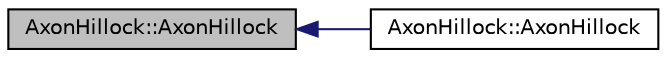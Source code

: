 digraph "AxonHillock::AxonHillock"
{
  edge [fontname="Helvetica",fontsize="10",labelfontname="Helvetica",labelfontsize="10"];
  node [fontname="Helvetica",fontsize="10",shape=record];
  rankdir="LR";
  Node1 [label="AxonHillock::AxonHillock",height=0.2,width=0.4,color="black", fillcolor="grey75", style="filled", fontcolor="black"];
  Node1 -> Node2 [dir="back",color="midnightblue",fontsize="10",style="solid"];
  Node2 [label="AxonHillock::AxonHillock",height=0.2,width=0.4,color="black", fillcolor="white", style="filled",URL="$class_axon_hillock.html#aca4ba5f612eb8fbf10cbb22c7ae96fd4"];
}
